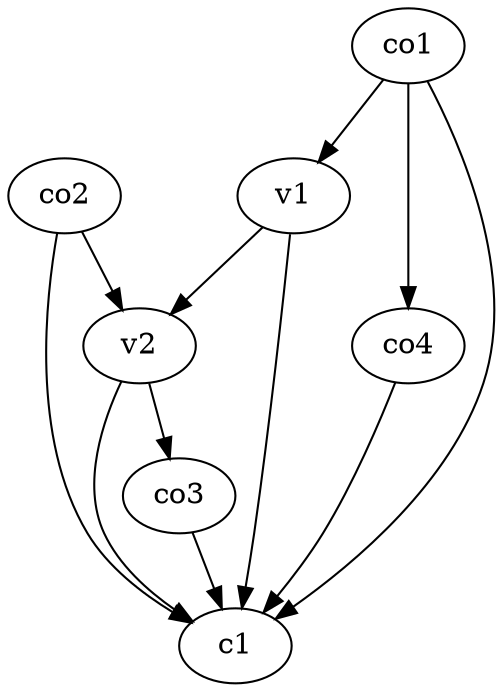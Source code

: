 strict digraph  {
c1;
v1;
v2;
co1;
co2;
co3;
co4;
v1 -> c1  [weight=1];
v1 -> v2  [weight=1];
v2 -> c1  [weight=1];
v2 -> co3  [weight=1];
co1 -> c1  [weight=1];
co1 -> co4  [weight=1];
co1 -> v1  [weight=1];
co2 -> c1  [weight=1];
co2 -> v2  [weight=1];
co3 -> c1  [weight=1];
co4 -> c1  [weight=1];
}
